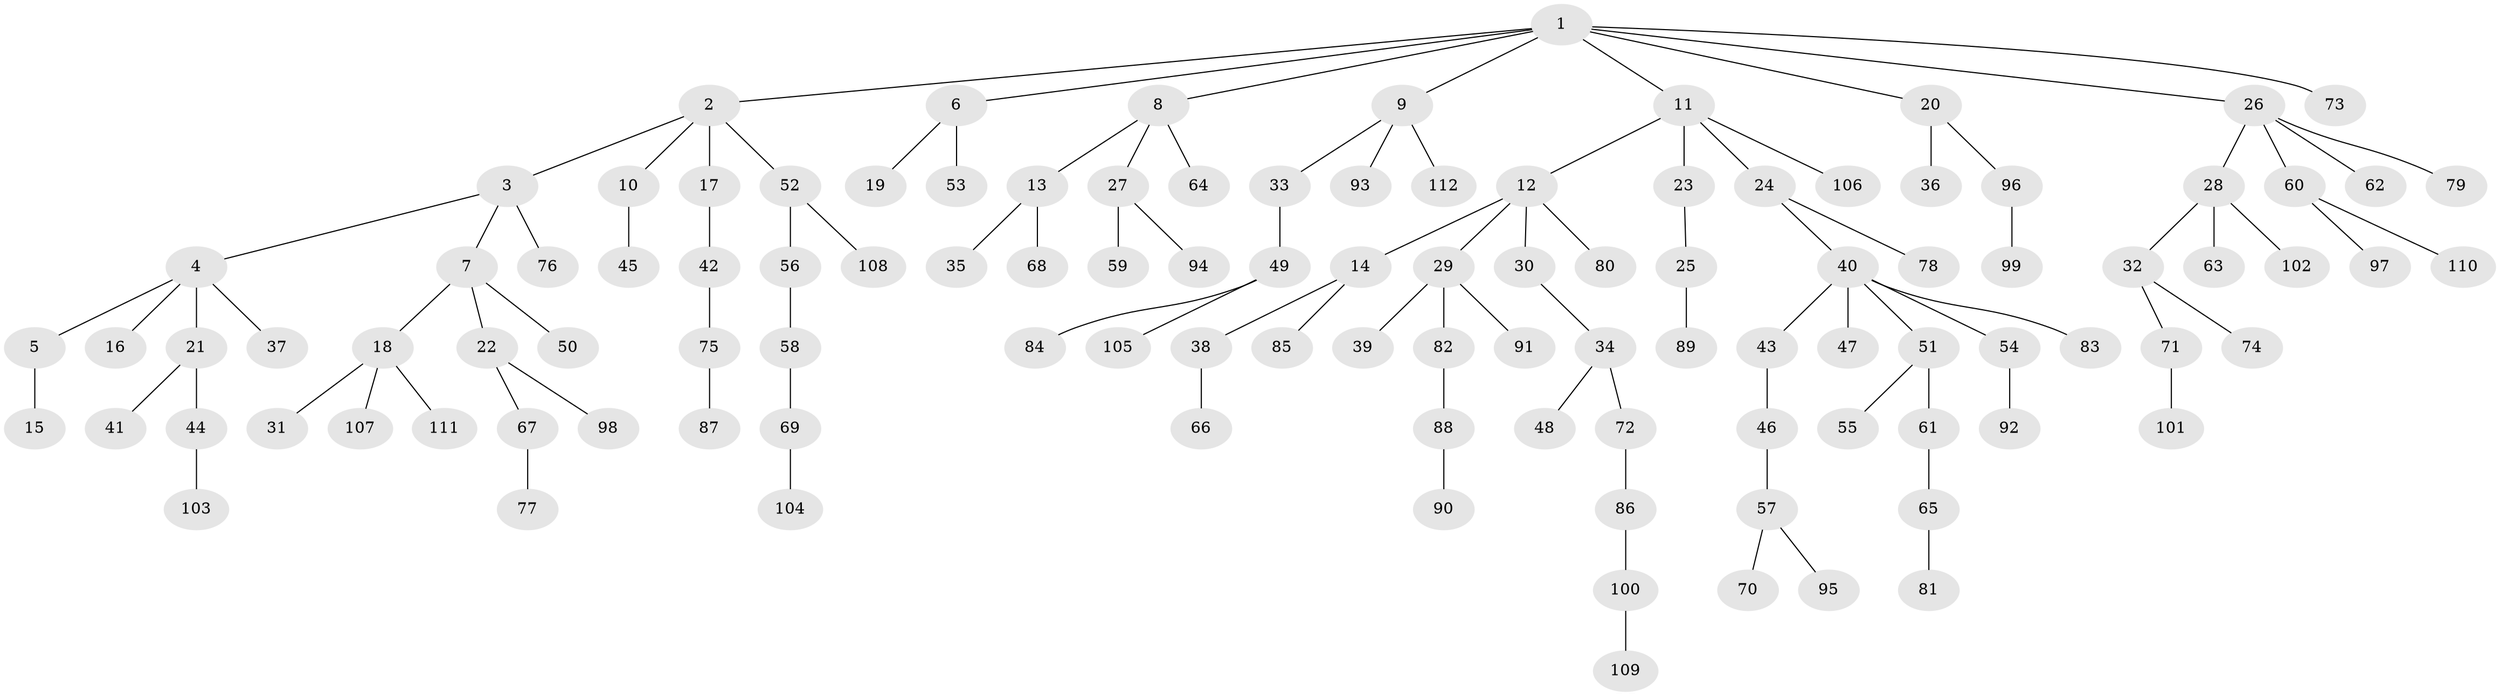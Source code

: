 // Generated by graph-tools (version 1.1) at 2025/53/03/09/25 04:53:57]
// undirected, 112 vertices, 111 edges
graph export_dot {
graph [start="1"]
  node [color=gray90,style=filled];
  1;
  2;
  3;
  4;
  5;
  6;
  7;
  8;
  9;
  10;
  11;
  12;
  13;
  14;
  15;
  16;
  17;
  18;
  19;
  20;
  21;
  22;
  23;
  24;
  25;
  26;
  27;
  28;
  29;
  30;
  31;
  32;
  33;
  34;
  35;
  36;
  37;
  38;
  39;
  40;
  41;
  42;
  43;
  44;
  45;
  46;
  47;
  48;
  49;
  50;
  51;
  52;
  53;
  54;
  55;
  56;
  57;
  58;
  59;
  60;
  61;
  62;
  63;
  64;
  65;
  66;
  67;
  68;
  69;
  70;
  71;
  72;
  73;
  74;
  75;
  76;
  77;
  78;
  79;
  80;
  81;
  82;
  83;
  84;
  85;
  86;
  87;
  88;
  89;
  90;
  91;
  92;
  93;
  94;
  95;
  96;
  97;
  98;
  99;
  100;
  101;
  102;
  103;
  104;
  105;
  106;
  107;
  108;
  109;
  110;
  111;
  112;
  1 -- 2;
  1 -- 6;
  1 -- 8;
  1 -- 9;
  1 -- 11;
  1 -- 20;
  1 -- 26;
  1 -- 73;
  2 -- 3;
  2 -- 10;
  2 -- 17;
  2 -- 52;
  3 -- 4;
  3 -- 7;
  3 -- 76;
  4 -- 5;
  4 -- 16;
  4 -- 21;
  4 -- 37;
  5 -- 15;
  6 -- 19;
  6 -- 53;
  7 -- 18;
  7 -- 22;
  7 -- 50;
  8 -- 13;
  8 -- 27;
  8 -- 64;
  9 -- 33;
  9 -- 93;
  9 -- 112;
  10 -- 45;
  11 -- 12;
  11 -- 23;
  11 -- 24;
  11 -- 106;
  12 -- 14;
  12 -- 29;
  12 -- 30;
  12 -- 80;
  13 -- 35;
  13 -- 68;
  14 -- 38;
  14 -- 85;
  17 -- 42;
  18 -- 31;
  18 -- 107;
  18 -- 111;
  20 -- 36;
  20 -- 96;
  21 -- 41;
  21 -- 44;
  22 -- 67;
  22 -- 98;
  23 -- 25;
  24 -- 40;
  24 -- 78;
  25 -- 89;
  26 -- 28;
  26 -- 60;
  26 -- 62;
  26 -- 79;
  27 -- 59;
  27 -- 94;
  28 -- 32;
  28 -- 63;
  28 -- 102;
  29 -- 39;
  29 -- 82;
  29 -- 91;
  30 -- 34;
  32 -- 71;
  32 -- 74;
  33 -- 49;
  34 -- 48;
  34 -- 72;
  38 -- 66;
  40 -- 43;
  40 -- 47;
  40 -- 51;
  40 -- 54;
  40 -- 83;
  42 -- 75;
  43 -- 46;
  44 -- 103;
  46 -- 57;
  49 -- 84;
  49 -- 105;
  51 -- 55;
  51 -- 61;
  52 -- 56;
  52 -- 108;
  54 -- 92;
  56 -- 58;
  57 -- 70;
  57 -- 95;
  58 -- 69;
  60 -- 97;
  60 -- 110;
  61 -- 65;
  65 -- 81;
  67 -- 77;
  69 -- 104;
  71 -- 101;
  72 -- 86;
  75 -- 87;
  82 -- 88;
  86 -- 100;
  88 -- 90;
  96 -- 99;
  100 -- 109;
}

